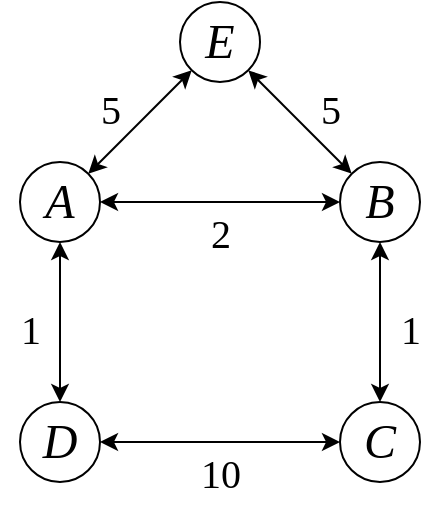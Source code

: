 <mxfile version="23.1.5" type="device">
  <diagram name="Page-1" id="l3FqWto5SjVoTRR3Hqzl">
    <mxGraphModel dx="939" dy="581" grid="1" gridSize="10" guides="1" tooltips="1" connect="1" arrows="1" fold="1" page="1" pageScale="1" pageWidth="850" pageHeight="1100" math="0" shadow="0">
      <root>
        <mxCell id="0" />
        <mxCell id="1" parent="0" />
        <mxCell id="lvT7ikwLLdnTpG5D7cS--1" value="E" style="ellipse;whiteSpace=wrap;html=1;aspect=fixed;fontFamily=Times New Roman;fontSize=24;fontStyle=2" vertex="1" parent="1">
          <mxGeometry x="280" y="280" width="40" height="40" as="geometry" />
        </mxCell>
        <mxCell id="lvT7ikwLLdnTpG5D7cS--2" value="A" style="ellipse;whiteSpace=wrap;html=1;aspect=fixed;fontFamily=Times New Roman;fontSize=24;fontStyle=2" vertex="1" parent="1">
          <mxGeometry x="200" y="360" width="40" height="40" as="geometry" />
        </mxCell>
        <mxCell id="lvT7ikwLLdnTpG5D7cS--3" value="B" style="ellipse;whiteSpace=wrap;html=1;aspect=fixed;fontFamily=Times New Roman;fontSize=24;fontStyle=2" vertex="1" parent="1">
          <mxGeometry x="360" y="360" width="40" height="40" as="geometry" />
        </mxCell>
        <mxCell id="lvT7ikwLLdnTpG5D7cS--4" value="D" style="ellipse;whiteSpace=wrap;html=1;aspect=fixed;fontFamily=Times New Roman;fontSize=24;fontStyle=2" vertex="1" parent="1">
          <mxGeometry x="200" y="480" width="40" height="40" as="geometry" />
        </mxCell>
        <mxCell id="lvT7ikwLLdnTpG5D7cS--5" value="C" style="ellipse;whiteSpace=wrap;html=1;aspect=fixed;fontFamily=Times New Roman;fontSize=24;fontStyle=2" vertex="1" parent="1">
          <mxGeometry x="360" y="480" width="40" height="40" as="geometry" />
        </mxCell>
        <mxCell id="lvT7ikwLLdnTpG5D7cS--6" value="" style="endArrow=classic;startArrow=classic;html=1;rounded=0;exitX=1;exitY=0.5;exitDx=0;exitDy=0;fontFamily=Times New Roman;fontSize=24;" edge="1" parent="1" source="lvT7ikwLLdnTpG5D7cS--4" target="lvT7ikwLLdnTpG5D7cS--5">
          <mxGeometry width="50" height="50" relative="1" as="geometry">
            <mxPoint x="400" y="460" as="sourcePoint" />
            <mxPoint x="450" y="410" as="targetPoint" />
          </mxGeometry>
        </mxCell>
        <mxCell id="lvT7ikwLLdnTpG5D7cS--7" value="" style="endArrow=classic;startArrow=classic;html=1;rounded=0;exitX=0.5;exitY=0;exitDx=0;exitDy=0;entryX=0.5;entryY=1;entryDx=0;entryDy=0;fontFamily=Times New Roman;fontSize=24;" edge="1" parent="1" source="lvT7ikwLLdnTpG5D7cS--4" target="lvT7ikwLLdnTpG5D7cS--2">
          <mxGeometry width="50" height="50" relative="1" as="geometry">
            <mxPoint x="250" y="400" as="sourcePoint" />
            <mxPoint x="370" y="400" as="targetPoint" />
          </mxGeometry>
        </mxCell>
        <mxCell id="lvT7ikwLLdnTpG5D7cS--8" value="" style="endArrow=classic;startArrow=classic;html=1;rounded=0;exitX=0.5;exitY=0;exitDx=0;exitDy=0;entryX=0.5;entryY=1;entryDx=0;entryDy=0;fontFamily=Times New Roman;fontSize=24;" edge="1" parent="1" source="lvT7ikwLLdnTpG5D7cS--5" target="lvT7ikwLLdnTpG5D7cS--3">
          <mxGeometry width="50" height="50" relative="1" as="geometry">
            <mxPoint x="370" y="470" as="sourcePoint" />
            <mxPoint x="370" y="390" as="targetPoint" />
          </mxGeometry>
        </mxCell>
        <mxCell id="lvT7ikwLLdnTpG5D7cS--9" value="" style="endArrow=classic;startArrow=classic;html=1;rounded=0;entryX=0;entryY=1;entryDx=0;entryDy=0;fontFamily=Times New Roman;fontSize=24;" edge="1" parent="1" source="lvT7ikwLLdnTpG5D7cS--2" target="lvT7ikwLLdnTpG5D7cS--1">
          <mxGeometry width="50" height="50" relative="1" as="geometry">
            <mxPoint x="290" y="430" as="sourcePoint" />
            <mxPoint x="290" y="350" as="targetPoint" />
          </mxGeometry>
        </mxCell>
        <mxCell id="lvT7ikwLLdnTpG5D7cS--10" value="" style="endArrow=classic;startArrow=classic;html=1;rounded=0;entryX=1;entryY=1;entryDx=0;entryDy=0;exitX=0;exitY=0;exitDx=0;exitDy=0;fontFamily=Times New Roman;fontSize=24;" edge="1" parent="1" source="lvT7ikwLLdnTpG5D7cS--3" target="lvT7ikwLLdnTpG5D7cS--1">
          <mxGeometry width="50" height="50" relative="1" as="geometry">
            <mxPoint x="244" y="376" as="sourcePoint" />
            <mxPoint x="296" y="324" as="targetPoint" />
          </mxGeometry>
        </mxCell>
        <mxCell id="lvT7ikwLLdnTpG5D7cS--11" value="" style="endArrow=classic;startArrow=classic;html=1;rounded=0;entryX=1;entryY=0.5;entryDx=0;entryDy=0;exitX=0;exitY=0.5;exitDx=0;exitDy=0;fontFamily=Times New Roman;fontSize=24;" edge="1" parent="1" source="lvT7ikwLLdnTpG5D7cS--3" target="lvT7ikwLLdnTpG5D7cS--2">
          <mxGeometry width="50" height="50" relative="1" as="geometry">
            <mxPoint x="330" y="390" as="sourcePoint" />
            <mxPoint x="324" y="324" as="targetPoint" />
          </mxGeometry>
        </mxCell>
        <mxCell id="lvT7ikwLLdnTpG5D7cS--12" value="5" style="text;html=1;align=center;verticalAlign=middle;resizable=0;points=[];autosize=1;strokeColor=none;fillColor=none;fontFamily=Times New Roman;fontSize=20;fontStyle=0" vertex="1" parent="1">
          <mxGeometry x="230" y="313" width="30" height="40" as="geometry" />
        </mxCell>
        <mxCell id="lvT7ikwLLdnTpG5D7cS--13" value="5" style="text;html=1;align=center;verticalAlign=middle;resizable=0;points=[];autosize=1;strokeColor=none;fillColor=none;fontFamily=Times New Roman;fontSize=20;fontStyle=0" vertex="1" parent="1">
          <mxGeometry x="340" y="313" width="30" height="40" as="geometry" />
        </mxCell>
        <mxCell id="lvT7ikwLLdnTpG5D7cS--14" value="1" style="text;html=1;align=center;verticalAlign=middle;resizable=0;points=[];autosize=1;strokeColor=none;fillColor=none;fontFamily=Times New Roman;fontSize=20;fontStyle=0" vertex="1" parent="1">
          <mxGeometry x="380" y="423" width="30" height="40" as="geometry" />
        </mxCell>
        <mxCell id="lvT7ikwLLdnTpG5D7cS--15" value="1" style="text;html=1;align=center;verticalAlign=middle;resizable=0;points=[];autosize=1;strokeColor=none;fillColor=none;fontFamily=Times New Roman;fontSize=20;fontStyle=0" vertex="1" parent="1">
          <mxGeometry x="190" y="423" width="30" height="40" as="geometry" />
        </mxCell>
        <mxCell id="lvT7ikwLLdnTpG5D7cS--16" value="10" style="text;html=1;align=center;verticalAlign=middle;resizable=0;points=[];autosize=1;strokeColor=none;fillColor=none;fontFamily=Times New Roman;fontSize=20;fontStyle=0" vertex="1" parent="1">
          <mxGeometry x="280" y="495" width="40" height="40" as="geometry" />
        </mxCell>
        <mxCell id="lvT7ikwLLdnTpG5D7cS--17" value="2" style="text;html=1;align=center;verticalAlign=middle;resizable=0;points=[];autosize=1;strokeColor=none;fillColor=none;fontFamily=Times New Roman;fontSize=20;fontStyle=0" vertex="1" parent="1">
          <mxGeometry x="285" y="375" width="30" height="40" as="geometry" />
        </mxCell>
      </root>
    </mxGraphModel>
  </diagram>
</mxfile>
